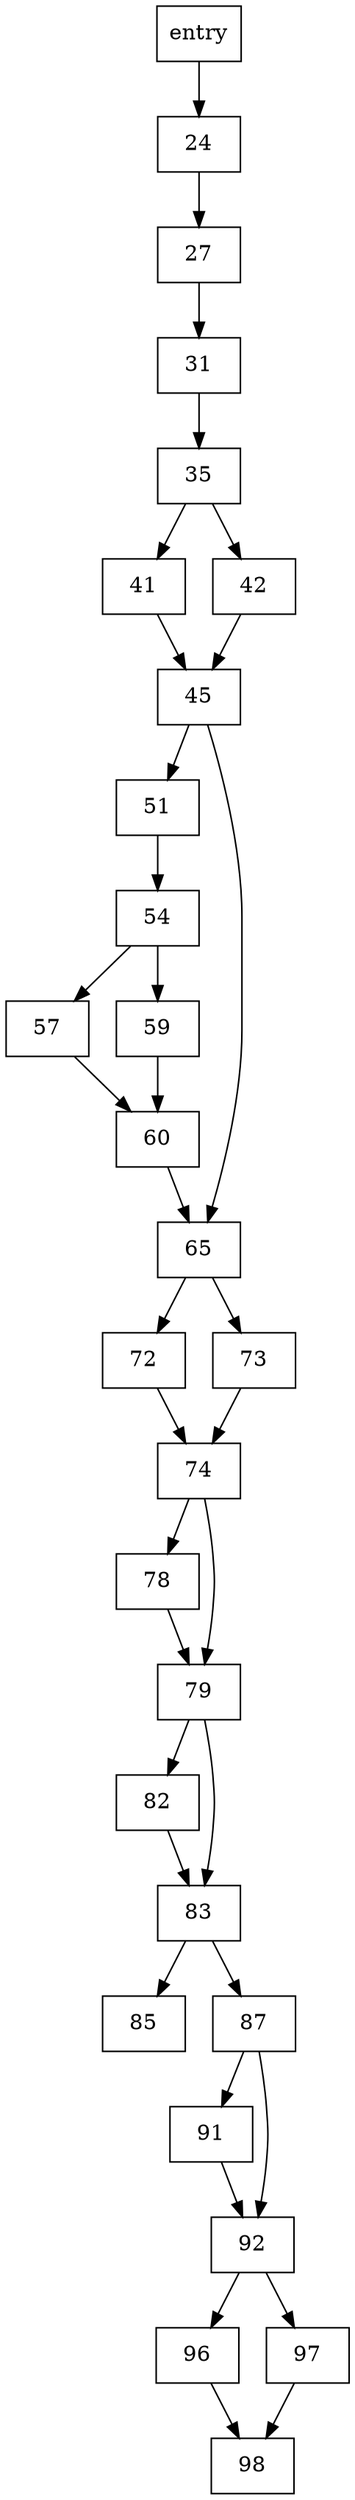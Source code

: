 digraph ControlFlowGraph {
    node [shape=rectangle]

    entry [label="entry"]
    24 [label="24"]
    27 [label="27"]
    31 [label="31"]
    35 [label="35"]
    41 [label="41"]
    42 [label="42"]
    45 [label="45"]
    51 [label="51"]
    54 [label="54"]
    57 [label="57"]
    59 [label="59"]
    60 [label="60"]
    65 [label="65"]
    72 [label="72"]
    73 [label="73"]
    74 [label="74"]
    78 [label="78"]
    79 [label="79"]
    82 [label="82"]
    83 [label="83"]
    85 [label="85"]
    87 [label="87"]
    91 [label="91"]
    92 [label="92"]
    96 [label="96"]
    97 [label="97"]
    98 [label="98"]

    entry -> 24
    24 -> 27
    27 -> 31
    31 -> 35
    35 -> 41
    35 -> 42
    41 -> 45
    42 -> 45
    45 -> 51
    45 -> 65
    51 -> 54
    54 -> 57
    54 -> 59
    57 -> 60
    59 -> 60
    60 -> 65
    65 -> 72
    65 -> 73
    72 -> 74
    73 -> 74
    74 -> 78
    74 -> 79
    78 -> 79
    79 -> 82
    79 -> 83
    82 -> 83
    83 -> 85
    83 -> 87
    87 -> 91
    87 -> 92
    91 -> 92
    92 -> 96
    92 -> 97
    96 -> 98
    97 -> 98
}